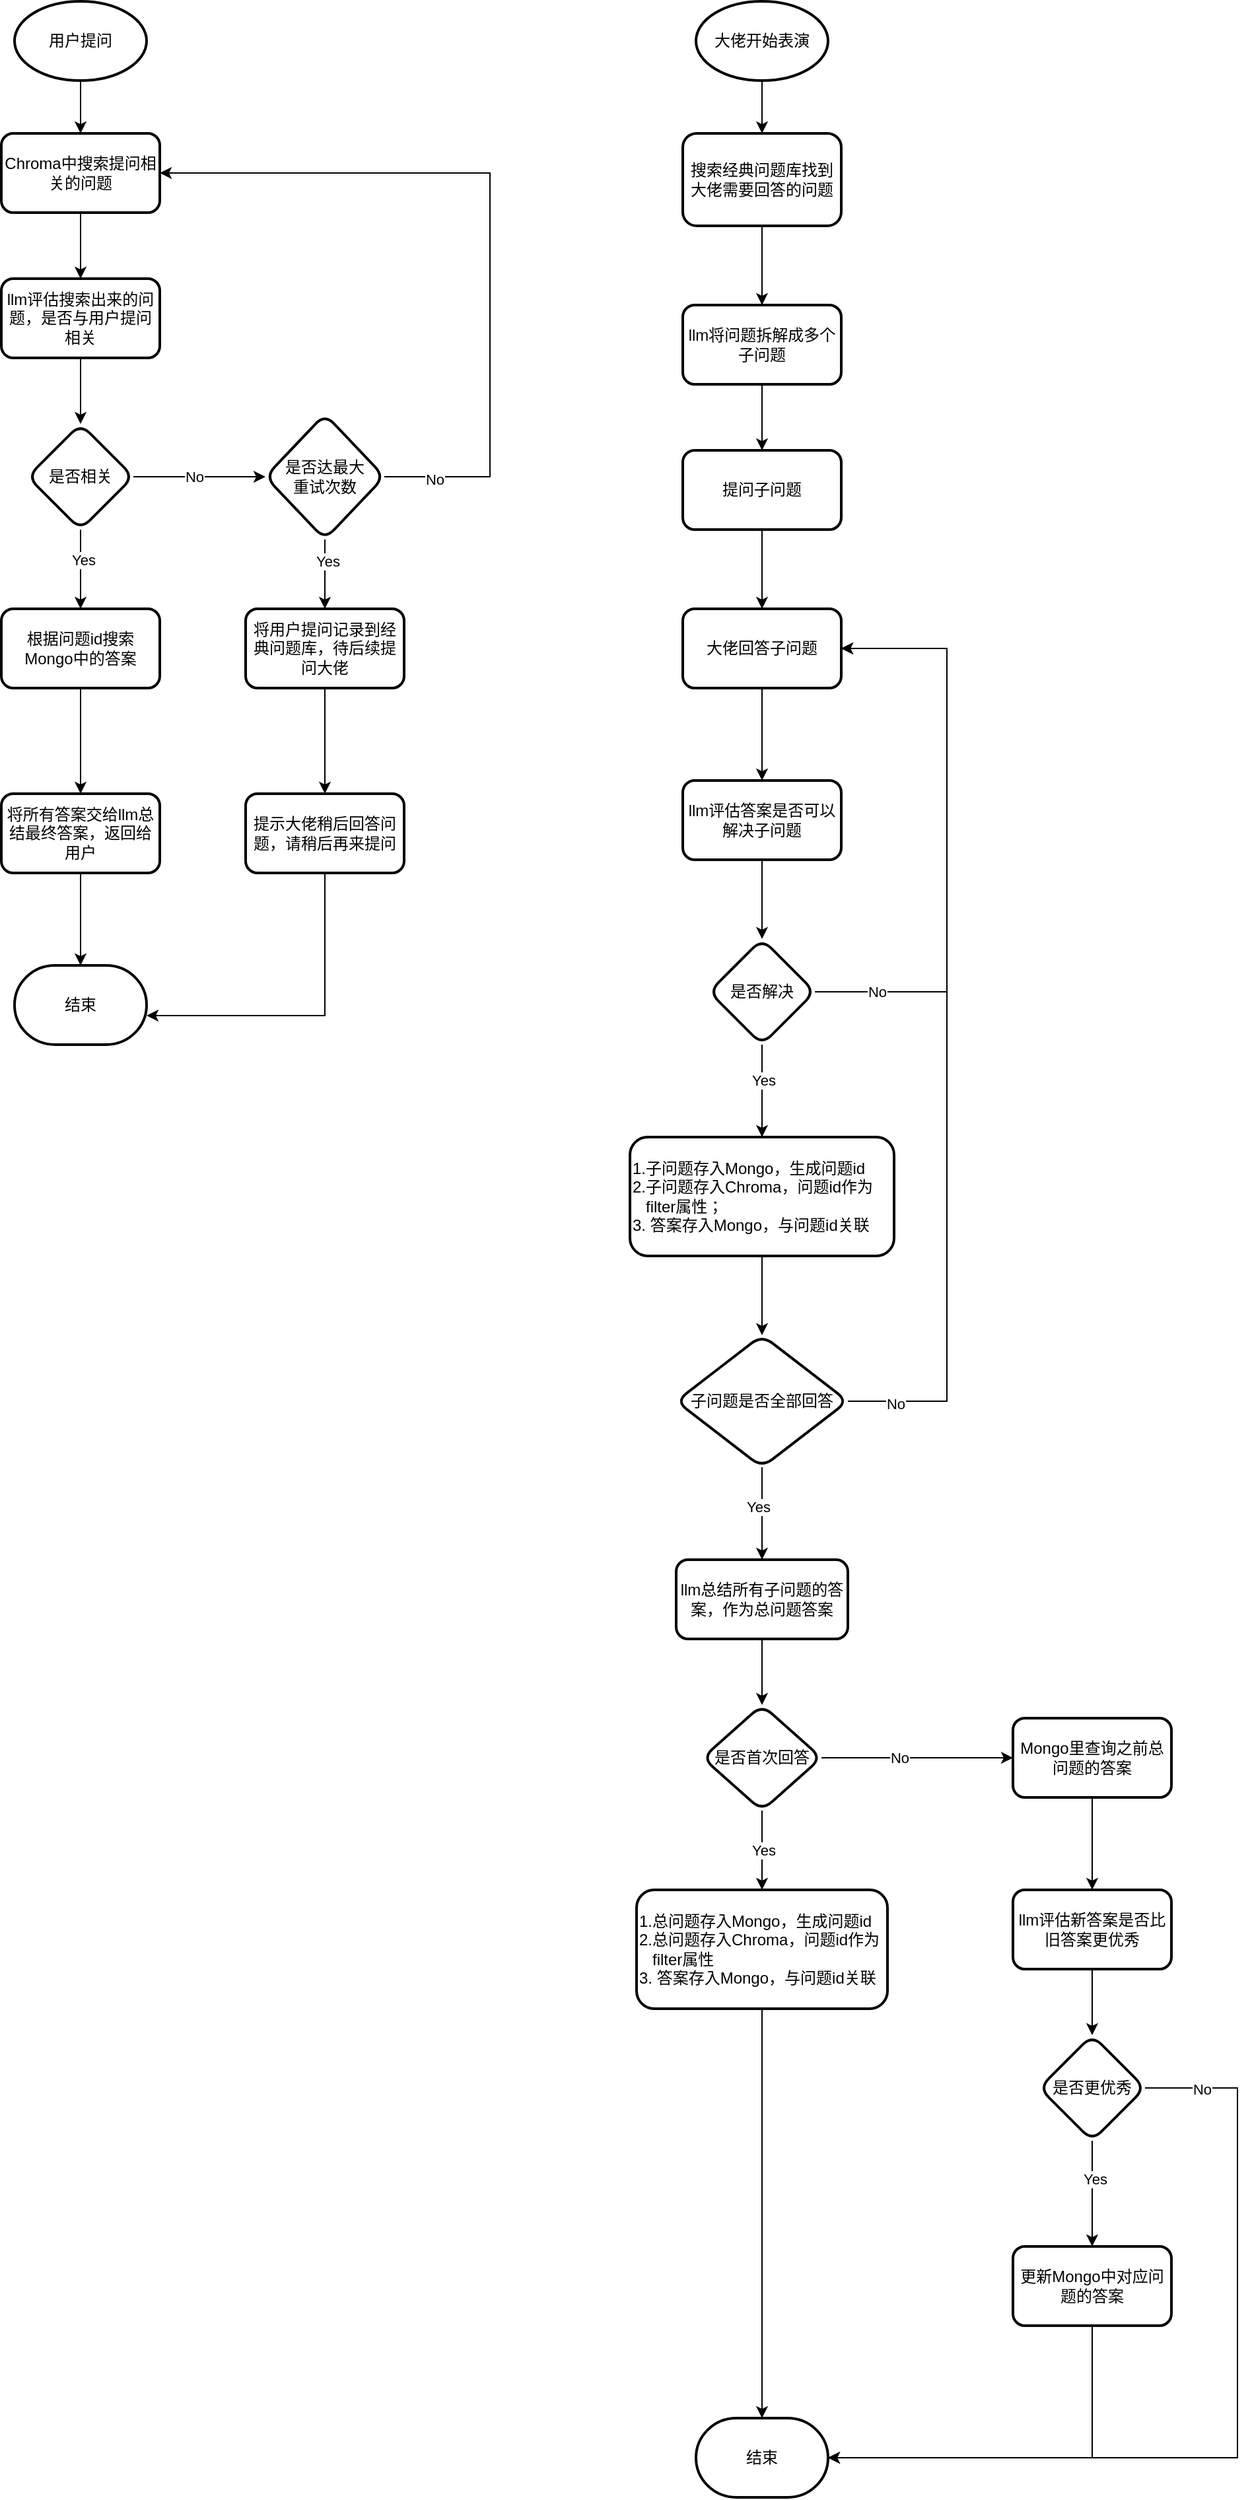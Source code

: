<mxfile version="24.4.4" type="github">
  <diagram id="C5RBs43oDa-KdzZeNtuy" name="Page-1">
    <mxGraphModel dx="1434" dy="761" grid="1" gridSize="10" guides="1" tooltips="1" connect="1" arrows="1" fold="1" page="1" pageScale="1" pageWidth="827" pageHeight="1169" math="0" shadow="0">
      <root>
        <mxCell id="WIyWlLk6GJQsqaUBKTNV-0" />
        <mxCell id="WIyWlLk6GJQsqaUBKTNV-1" parent="WIyWlLk6GJQsqaUBKTNV-0" />
        <mxCell id="z2VaklTYjahulCSY6gSa-35" value="" style="edgeStyle=orthogonalEdgeStyle;rounded=0;orthogonalLoop=1;jettySize=auto;html=1;" edge="1" parent="WIyWlLk6GJQsqaUBKTNV-1" source="z2VaklTYjahulCSY6gSa-2" target="z2VaklTYjahulCSY6gSa-34">
          <mxGeometry relative="1" as="geometry" />
        </mxCell>
        <mxCell id="z2VaklTYjahulCSY6gSa-2" value="用户提问" style="strokeWidth=2;html=1;shape=mxgraph.flowchart.start_1;whiteSpace=wrap;" vertex="1" parent="WIyWlLk6GJQsqaUBKTNV-1">
          <mxGeometry x="54" y="40" width="100" height="60" as="geometry" />
        </mxCell>
        <mxCell id="z2VaklTYjahulCSY6gSa-5" value="" style="edgeStyle=orthogonalEdgeStyle;rounded=0;orthogonalLoop=1;jettySize=auto;html=1;" edge="1" parent="WIyWlLk6GJQsqaUBKTNV-1" source="z2VaklTYjahulCSY6gSa-3" target="z2VaklTYjahulCSY6gSa-4">
          <mxGeometry relative="1" as="geometry" />
        </mxCell>
        <mxCell id="z2VaklTYjahulCSY6gSa-3" value="大佬开始表演" style="strokeWidth=2;html=1;shape=mxgraph.flowchart.start_1;whiteSpace=wrap;" vertex="1" parent="WIyWlLk6GJQsqaUBKTNV-1">
          <mxGeometry x="570" y="40" width="100" height="60" as="geometry" />
        </mxCell>
        <mxCell id="z2VaklTYjahulCSY6gSa-65" style="edgeStyle=orthogonalEdgeStyle;rounded=0;orthogonalLoop=1;jettySize=auto;html=1;exitX=0.5;exitY=1;exitDx=0;exitDy=0;entryX=0.5;entryY=0;entryDx=0;entryDy=0;" edge="1" parent="WIyWlLk6GJQsqaUBKTNV-1" source="z2VaklTYjahulCSY6gSa-4" target="z2VaklTYjahulCSY6gSa-6">
          <mxGeometry relative="1" as="geometry" />
        </mxCell>
        <mxCell id="z2VaklTYjahulCSY6gSa-4" value="搜索经典问题库找到大佬需要回答的问题" style="rounded=1;whiteSpace=wrap;html=1;strokeWidth=2;" vertex="1" parent="WIyWlLk6GJQsqaUBKTNV-1">
          <mxGeometry x="560" y="140" width="120" height="70" as="geometry" />
        </mxCell>
        <mxCell id="z2VaklTYjahulCSY6gSa-9" value="" style="edgeStyle=orthogonalEdgeStyle;rounded=0;orthogonalLoop=1;jettySize=auto;html=1;" edge="1" parent="WIyWlLk6GJQsqaUBKTNV-1" source="z2VaklTYjahulCSY6gSa-6" target="z2VaklTYjahulCSY6gSa-8">
          <mxGeometry relative="1" as="geometry" />
        </mxCell>
        <mxCell id="z2VaklTYjahulCSY6gSa-6" value="llm将问题拆解成多个子问题" style="whiteSpace=wrap;html=1;rounded=1;strokeWidth=2;" vertex="1" parent="WIyWlLk6GJQsqaUBKTNV-1">
          <mxGeometry x="560" y="270" width="120" height="60" as="geometry" />
        </mxCell>
        <mxCell id="z2VaklTYjahulCSY6gSa-11" value="" style="edgeStyle=orthogonalEdgeStyle;rounded=0;orthogonalLoop=1;jettySize=auto;html=1;" edge="1" parent="WIyWlLk6GJQsqaUBKTNV-1" source="z2VaklTYjahulCSY6gSa-8" target="z2VaklTYjahulCSY6gSa-10">
          <mxGeometry relative="1" as="geometry" />
        </mxCell>
        <mxCell id="z2VaklTYjahulCSY6gSa-8" value="提问子问题" style="whiteSpace=wrap;html=1;rounded=1;strokeWidth=2;" vertex="1" parent="WIyWlLk6GJQsqaUBKTNV-1">
          <mxGeometry x="560" y="380" width="120" height="60" as="geometry" />
        </mxCell>
        <mxCell id="z2VaklTYjahulCSY6gSa-13" value="" style="edgeStyle=orthogonalEdgeStyle;rounded=0;orthogonalLoop=1;jettySize=auto;html=1;" edge="1" parent="WIyWlLk6GJQsqaUBKTNV-1" source="z2VaklTYjahulCSY6gSa-10" target="z2VaklTYjahulCSY6gSa-12">
          <mxGeometry relative="1" as="geometry" />
        </mxCell>
        <mxCell id="z2VaklTYjahulCSY6gSa-10" value="大佬回答子问题" style="whiteSpace=wrap;html=1;rounded=1;strokeWidth=2;" vertex="1" parent="WIyWlLk6GJQsqaUBKTNV-1">
          <mxGeometry x="560" y="500" width="120" height="60" as="geometry" />
        </mxCell>
        <mxCell id="z2VaklTYjahulCSY6gSa-16" value="" style="edgeStyle=orthogonalEdgeStyle;rounded=0;orthogonalLoop=1;jettySize=auto;html=1;" edge="1" parent="WIyWlLk6GJQsqaUBKTNV-1" source="z2VaklTYjahulCSY6gSa-12" target="z2VaklTYjahulCSY6gSa-15">
          <mxGeometry relative="1" as="geometry" />
        </mxCell>
        <mxCell id="z2VaklTYjahulCSY6gSa-12" value="llm评估答案是否可以解决子问题" style="whiteSpace=wrap;html=1;rounded=1;strokeWidth=2;" vertex="1" parent="WIyWlLk6GJQsqaUBKTNV-1">
          <mxGeometry x="560" y="630" width="120" height="60" as="geometry" />
        </mxCell>
        <mxCell id="z2VaklTYjahulCSY6gSa-18" value="" style="edgeStyle=orthogonalEdgeStyle;rounded=0;orthogonalLoop=1;jettySize=auto;html=1;" edge="1" parent="WIyWlLk6GJQsqaUBKTNV-1" source="z2VaklTYjahulCSY6gSa-15" target="z2VaklTYjahulCSY6gSa-17">
          <mxGeometry relative="1" as="geometry" />
        </mxCell>
        <mxCell id="z2VaklTYjahulCSY6gSa-19" value="Yes" style="edgeLabel;html=1;align=center;verticalAlign=middle;resizable=0;points=[];" vertex="1" connectable="0" parent="z2VaklTYjahulCSY6gSa-18">
          <mxGeometry x="-0.244" y="1" relative="1" as="geometry">
            <mxPoint as="offset" />
          </mxGeometry>
        </mxCell>
        <mxCell id="z2VaklTYjahulCSY6gSa-21" value="" style="edgeStyle=orthogonalEdgeStyle;rounded=0;orthogonalLoop=1;jettySize=auto;html=1;entryX=1;entryY=0.5;entryDx=0;entryDy=0;" edge="1" parent="WIyWlLk6GJQsqaUBKTNV-1" source="z2VaklTYjahulCSY6gSa-15" target="z2VaklTYjahulCSY6gSa-10">
          <mxGeometry relative="1" as="geometry">
            <mxPoint x="747" y="910" as="targetPoint" />
            <Array as="points">
              <mxPoint x="760" y="790" />
              <mxPoint x="760" y="530" />
            </Array>
          </mxGeometry>
        </mxCell>
        <mxCell id="z2VaklTYjahulCSY6gSa-22" value="No" style="edgeLabel;html=1;align=center;verticalAlign=middle;resizable=0;points=[];" vertex="1" connectable="0" parent="z2VaklTYjahulCSY6gSa-21">
          <mxGeometry x="-0.667" y="-1" relative="1" as="geometry">
            <mxPoint x="-27" y="-1" as="offset" />
          </mxGeometry>
        </mxCell>
        <mxCell id="z2VaklTYjahulCSY6gSa-15" value="是否解决" style="rhombus;whiteSpace=wrap;html=1;rounded=1;strokeWidth=2;" vertex="1" parent="WIyWlLk6GJQsqaUBKTNV-1">
          <mxGeometry x="580" y="750" width="80" height="80" as="geometry" />
        </mxCell>
        <mxCell id="z2VaklTYjahulCSY6gSa-24" value="" style="edgeStyle=orthogonalEdgeStyle;rounded=0;orthogonalLoop=1;jettySize=auto;html=1;" edge="1" parent="WIyWlLk6GJQsqaUBKTNV-1" source="z2VaklTYjahulCSY6gSa-17" target="z2VaklTYjahulCSY6gSa-23">
          <mxGeometry relative="1" as="geometry" />
        </mxCell>
        <mxCell id="z2VaklTYjahulCSY6gSa-17" value="1.子问题存入Mongo，生成问题id&lt;div&gt;2.子问题存入Chroma，问题id作为&amp;nbsp; &amp;nbsp; &amp;nbsp; &amp;nbsp;filter属性；&lt;div&gt;3. 答案存入Mongo，与问题id关联&lt;/div&gt;&lt;/div&gt;" style="whiteSpace=wrap;html=1;rounded=1;strokeWidth=2;align=left;" vertex="1" parent="WIyWlLk6GJQsqaUBKTNV-1">
          <mxGeometry x="520" y="900" width="200" height="90" as="geometry" />
        </mxCell>
        <mxCell id="z2VaklTYjahulCSY6gSa-26" value="" style="edgeStyle=orthogonalEdgeStyle;rounded=0;orthogonalLoop=1;jettySize=auto;html=1;" edge="1" parent="WIyWlLk6GJQsqaUBKTNV-1" source="z2VaklTYjahulCSY6gSa-23" target="z2VaklTYjahulCSY6gSa-25">
          <mxGeometry relative="1" as="geometry" />
        </mxCell>
        <mxCell id="z2VaklTYjahulCSY6gSa-27" value="Yes" style="edgeLabel;html=1;align=center;verticalAlign=middle;resizable=0;points=[];" vertex="1" connectable="0" parent="z2VaklTYjahulCSY6gSa-26">
          <mxGeometry x="-0.16" y="-3" relative="1" as="geometry">
            <mxPoint as="offset" />
          </mxGeometry>
        </mxCell>
        <mxCell id="z2VaklTYjahulCSY6gSa-30" style="edgeStyle=orthogonalEdgeStyle;rounded=0;orthogonalLoop=1;jettySize=auto;html=1;exitX=1;exitY=0.5;exitDx=0;exitDy=0;entryX=1;entryY=0.5;entryDx=0;entryDy=0;" edge="1" parent="WIyWlLk6GJQsqaUBKTNV-1" source="z2VaklTYjahulCSY6gSa-23" target="z2VaklTYjahulCSY6gSa-10">
          <mxGeometry relative="1" as="geometry">
            <mxPoint x="810" y="750" as="targetPoint" />
            <Array as="points">
              <mxPoint x="760" y="1100" />
              <mxPoint x="760" y="530" />
            </Array>
          </mxGeometry>
        </mxCell>
        <mxCell id="z2VaklTYjahulCSY6gSa-31" value="No" style="edgeLabel;html=1;align=center;verticalAlign=middle;resizable=0;points=[];" vertex="1" connectable="0" parent="z2VaklTYjahulCSY6gSa-30">
          <mxGeometry x="-0.902" y="-2" relative="1" as="geometry">
            <mxPoint as="offset" />
          </mxGeometry>
        </mxCell>
        <mxCell id="z2VaklTYjahulCSY6gSa-23" value="子问题是否全部回答" style="rhombus;whiteSpace=wrap;html=1;align=center;rounded=1;strokeWidth=2;" vertex="1" parent="WIyWlLk6GJQsqaUBKTNV-1">
          <mxGeometry x="555" y="1050" width="130" height="100" as="geometry" />
        </mxCell>
        <mxCell id="z2VaklTYjahulCSY6gSa-66" style="edgeStyle=orthogonalEdgeStyle;rounded=0;orthogonalLoop=1;jettySize=auto;html=1;exitX=0.5;exitY=1;exitDx=0;exitDy=0;entryX=0.5;entryY=0;entryDx=0;entryDy=0;" edge="1" parent="WIyWlLk6GJQsqaUBKTNV-1" source="z2VaklTYjahulCSY6gSa-25" target="z2VaklTYjahulCSY6gSa-63">
          <mxGeometry relative="1" as="geometry" />
        </mxCell>
        <mxCell id="z2VaklTYjahulCSY6gSa-25" value="llm总结所有子问题的答案，作为总问题答案" style="whiteSpace=wrap;html=1;rounded=1;strokeWidth=2;" vertex="1" parent="WIyWlLk6GJQsqaUBKTNV-1">
          <mxGeometry x="555" y="1220" width="130" height="60" as="geometry" />
        </mxCell>
        <mxCell id="z2VaklTYjahulCSY6gSa-33" style="edgeStyle=orthogonalEdgeStyle;rounded=0;orthogonalLoop=1;jettySize=auto;html=1;exitX=0.5;exitY=1;exitDx=0;exitDy=0;" edge="1" parent="WIyWlLk6GJQsqaUBKTNV-1" source="z2VaklTYjahulCSY6gSa-28" target="z2VaklTYjahulCSY6gSa-32">
          <mxGeometry relative="1" as="geometry" />
        </mxCell>
        <mxCell id="z2VaklTYjahulCSY6gSa-28" value="1.总问题存入Mongo，生成问题id&lt;div&gt;2.总问题存入Chroma，问题id作为&amp;nbsp; &amp;nbsp; &amp;nbsp;filter属性&lt;/div&gt;&lt;div&gt;3. 答案存入Mongo，与问题id关联&lt;/div&gt;" style="whiteSpace=wrap;html=1;rounded=1;strokeWidth=2;align=left;" vertex="1" parent="WIyWlLk6GJQsqaUBKTNV-1">
          <mxGeometry x="525" y="1470" width="190" height="90" as="geometry" />
        </mxCell>
        <mxCell id="z2VaklTYjahulCSY6gSa-32" value="结束" style="strokeWidth=2;html=1;shape=mxgraph.flowchart.terminator;whiteSpace=wrap;" vertex="1" parent="WIyWlLk6GJQsqaUBKTNV-1">
          <mxGeometry x="570" y="1870" width="100" height="60" as="geometry" />
        </mxCell>
        <mxCell id="z2VaklTYjahulCSY6gSa-37" value="" style="edgeStyle=orthogonalEdgeStyle;rounded=0;orthogonalLoop=1;jettySize=auto;html=1;" edge="1" parent="WIyWlLk6GJQsqaUBKTNV-1" source="z2VaklTYjahulCSY6gSa-34" target="z2VaklTYjahulCSY6gSa-36">
          <mxGeometry relative="1" as="geometry" />
        </mxCell>
        <mxCell id="z2VaklTYjahulCSY6gSa-34" value="Chroma中搜索提问相关的问题" style="rounded=1;whiteSpace=wrap;html=1;strokeWidth=2;" vertex="1" parent="WIyWlLk6GJQsqaUBKTNV-1">
          <mxGeometry x="44" y="140" width="120" height="60" as="geometry" />
        </mxCell>
        <mxCell id="z2VaklTYjahulCSY6gSa-39" value="" style="edgeStyle=orthogonalEdgeStyle;rounded=0;orthogonalLoop=1;jettySize=auto;html=1;" edge="1" parent="WIyWlLk6GJQsqaUBKTNV-1" source="z2VaklTYjahulCSY6gSa-36" target="z2VaklTYjahulCSY6gSa-38">
          <mxGeometry relative="1" as="geometry" />
        </mxCell>
        <mxCell id="z2VaklTYjahulCSY6gSa-36" value="llm评估搜索出来的问题，是否与用户提问相关" style="rounded=1;whiteSpace=wrap;html=1;strokeWidth=2;" vertex="1" parent="WIyWlLk6GJQsqaUBKTNV-1">
          <mxGeometry x="44" y="250" width="120" height="60" as="geometry" />
        </mxCell>
        <mxCell id="z2VaklTYjahulCSY6gSa-43" value="" style="edgeStyle=orthogonalEdgeStyle;rounded=0;orthogonalLoop=1;jettySize=auto;html=1;" edge="1" parent="WIyWlLk6GJQsqaUBKTNV-1" source="z2VaklTYjahulCSY6gSa-38" target="z2VaklTYjahulCSY6gSa-42">
          <mxGeometry relative="1" as="geometry" />
        </mxCell>
        <mxCell id="z2VaklTYjahulCSY6gSa-44" value="Yes" style="edgeLabel;html=1;align=center;verticalAlign=middle;resizable=0;points=[];" vertex="1" connectable="0" parent="z2VaklTYjahulCSY6gSa-43">
          <mxGeometry x="-0.233" y="2" relative="1" as="geometry">
            <mxPoint as="offset" />
          </mxGeometry>
        </mxCell>
        <mxCell id="z2VaklTYjahulCSY6gSa-46" value="" style="edgeStyle=orthogonalEdgeStyle;rounded=0;orthogonalLoop=1;jettySize=auto;html=1;" edge="1" parent="WIyWlLk6GJQsqaUBKTNV-1" source="z2VaklTYjahulCSY6gSa-38" target="z2VaklTYjahulCSY6gSa-45">
          <mxGeometry relative="1" as="geometry" />
        </mxCell>
        <mxCell id="z2VaklTYjahulCSY6gSa-47" value="No" style="edgeLabel;html=1;align=center;verticalAlign=middle;resizable=0;points=[];" vertex="1" connectable="0" parent="z2VaklTYjahulCSY6gSa-46">
          <mxGeometry x="-0.08" y="-5" relative="1" as="geometry">
            <mxPoint y="-5" as="offset" />
          </mxGeometry>
        </mxCell>
        <mxCell id="z2VaklTYjahulCSY6gSa-38" value="是否相关" style="rhombus;whiteSpace=wrap;html=1;rounded=1;strokeWidth=2;" vertex="1" parent="WIyWlLk6GJQsqaUBKTNV-1">
          <mxGeometry x="64" y="360" width="80" height="80" as="geometry" />
        </mxCell>
        <mxCell id="z2VaklTYjahulCSY6gSa-51" value="" style="edgeStyle=orthogonalEdgeStyle;rounded=0;orthogonalLoop=1;jettySize=auto;html=1;" edge="1" parent="WIyWlLk6GJQsqaUBKTNV-1" source="z2VaklTYjahulCSY6gSa-42" target="z2VaklTYjahulCSY6gSa-50">
          <mxGeometry relative="1" as="geometry" />
        </mxCell>
        <mxCell id="z2VaklTYjahulCSY6gSa-42" value="根据问题id搜索Mongo中的答案" style="whiteSpace=wrap;html=1;rounded=1;strokeWidth=2;" vertex="1" parent="WIyWlLk6GJQsqaUBKTNV-1">
          <mxGeometry x="44" y="500" width="120" height="60" as="geometry" />
        </mxCell>
        <mxCell id="z2VaklTYjahulCSY6gSa-48" style="edgeStyle=orthogonalEdgeStyle;rounded=0;orthogonalLoop=1;jettySize=auto;html=1;exitX=1;exitY=0.5;exitDx=0;exitDy=0;entryX=1;entryY=0.5;entryDx=0;entryDy=0;" edge="1" parent="WIyWlLk6GJQsqaUBKTNV-1" source="z2VaklTYjahulCSY6gSa-45" target="z2VaklTYjahulCSY6gSa-34">
          <mxGeometry relative="1" as="geometry">
            <Array as="points">
              <mxPoint x="414" y="400" />
              <mxPoint x="414" y="170" />
            </Array>
          </mxGeometry>
        </mxCell>
        <mxCell id="z2VaklTYjahulCSY6gSa-49" value="No" style="edgeLabel;html=1;align=center;verticalAlign=middle;resizable=0;points=[];" vertex="1" connectable="0" parent="z2VaklTYjahulCSY6gSa-48">
          <mxGeometry x="-0.864" y="-2" relative="1" as="geometry">
            <mxPoint as="offset" />
          </mxGeometry>
        </mxCell>
        <mxCell id="z2VaklTYjahulCSY6gSa-55" value="" style="edgeStyle=orthogonalEdgeStyle;rounded=0;orthogonalLoop=1;jettySize=auto;html=1;" edge="1" parent="WIyWlLk6GJQsqaUBKTNV-1" source="z2VaklTYjahulCSY6gSa-45" target="z2VaklTYjahulCSY6gSa-54">
          <mxGeometry relative="1" as="geometry" />
        </mxCell>
        <mxCell id="z2VaklTYjahulCSY6gSa-56" value="Yes" style="edgeLabel;html=1;align=center;verticalAlign=middle;resizable=0;points=[];" vertex="1" connectable="0" parent="z2VaklTYjahulCSY6gSa-55">
          <mxGeometry x="-0.436" y="2" relative="1" as="geometry">
            <mxPoint y="1" as="offset" />
          </mxGeometry>
        </mxCell>
        <mxCell id="z2VaklTYjahulCSY6gSa-45" value="是否达最大&lt;div&gt;重试次数&lt;/div&gt;" style="rhombus;whiteSpace=wrap;html=1;rounded=1;strokeWidth=2;" vertex="1" parent="WIyWlLk6GJQsqaUBKTNV-1">
          <mxGeometry x="244" y="352.5" width="90" height="95" as="geometry" />
        </mxCell>
        <mxCell id="z2VaklTYjahulCSY6gSa-50" value="将所有答案交给llm总结最终答案，返回给用户" style="rounded=1;whiteSpace=wrap;html=1;strokeWidth=2;" vertex="1" parent="WIyWlLk6GJQsqaUBKTNV-1">
          <mxGeometry x="44" y="640" width="120" height="60" as="geometry" />
        </mxCell>
        <mxCell id="z2VaklTYjahulCSY6gSa-52" value="结束" style="strokeWidth=2;html=1;shape=mxgraph.flowchart.terminator;whiteSpace=wrap;" vertex="1" parent="WIyWlLk6GJQsqaUBKTNV-1">
          <mxGeometry x="54" y="770" width="100" height="60" as="geometry" />
        </mxCell>
        <mxCell id="z2VaklTYjahulCSY6gSa-53" style="edgeStyle=orthogonalEdgeStyle;rounded=0;orthogonalLoop=1;jettySize=auto;html=1;exitX=0.5;exitY=1;exitDx=0;exitDy=0;entryX=0.5;entryY=0;entryDx=0;entryDy=0;entryPerimeter=0;" edge="1" parent="WIyWlLk6GJQsqaUBKTNV-1" source="z2VaklTYjahulCSY6gSa-50" target="z2VaklTYjahulCSY6gSa-52">
          <mxGeometry relative="1" as="geometry" />
        </mxCell>
        <mxCell id="z2VaklTYjahulCSY6gSa-58" value="" style="edgeStyle=orthogonalEdgeStyle;rounded=0;orthogonalLoop=1;jettySize=auto;html=1;" edge="1" parent="WIyWlLk6GJQsqaUBKTNV-1" source="z2VaklTYjahulCSY6gSa-54" target="z2VaklTYjahulCSY6gSa-57">
          <mxGeometry relative="1" as="geometry" />
        </mxCell>
        <mxCell id="z2VaklTYjahulCSY6gSa-54" value="将用户提问记录到经典问题库，待后续提问大佬" style="rounded=1;whiteSpace=wrap;html=1;strokeWidth=2;" vertex="1" parent="WIyWlLk6GJQsqaUBKTNV-1">
          <mxGeometry x="229" y="500" width="120" height="60" as="geometry" />
        </mxCell>
        <mxCell id="z2VaklTYjahulCSY6gSa-57" value="提示大佬稍后回答问题，请稍后再来提问" style="whiteSpace=wrap;html=1;rounded=1;strokeWidth=2;" vertex="1" parent="WIyWlLk6GJQsqaUBKTNV-1">
          <mxGeometry x="229" y="640" width="120" height="60" as="geometry" />
        </mxCell>
        <mxCell id="z2VaklTYjahulCSY6gSa-59" style="edgeStyle=orthogonalEdgeStyle;rounded=0;orthogonalLoop=1;jettySize=auto;html=1;exitX=0.5;exitY=1;exitDx=0;exitDy=0;entryX=1;entryY=0.633;entryDx=0;entryDy=0;entryPerimeter=0;" edge="1" parent="WIyWlLk6GJQsqaUBKTNV-1" source="z2VaklTYjahulCSY6gSa-57" target="z2VaklTYjahulCSY6gSa-52">
          <mxGeometry relative="1" as="geometry" />
        </mxCell>
        <mxCell id="z2VaklTYjahulCSY6gSa-67" style="edgeStyle=orthogonalEdgeStyle;rounded=0;orthogonalLoop=1;jettySize=auto;html=1;exitX=0.5;exitY=1;exitDx=0;exitDy=0;entryX=0.5;entryY=0;entryDx=0;entryDy=0;" edge="1" parent="WIyWlLk6GJQsqaUBKTNV-1" source="z2VaklTYjahulCSY6gSa-63" target="z2VaklTYjahulCSY6gSa-28">
          <mxGeometry relative="1" as="geometry" />
        </mxCell>
        <mxCell id="z2VaklTYjahulCSY6gSa-68" value="Yes" style="edgeLabel;html=1;align=center;verticalAlign=middle;resizable=0;points=[];" vertex="1" connectable="0" parent="z2VaklTYjahulCSY6gSa-67">
          <mxGeometry y="1" relative="1" as="geometry">
            <mxPoint as="offset" />
          </mxGeometry>
        </mxCell>
        <mxCell id="z2VaklTYjahulCSY6gSa-70" value="" style="edgeStyle=orthogonalEdgeStyle;rounded=0;orthogonalLoop=1;jettySize=auto;html=1;" edge="1" parent="WIyWlLk6GJQsqaUBKTNV-1" source="z2VaklTYjahulCSY6gSa-63" target="z2VaklTYjahulCSY6gSa-69">
          <mxGeometry relative="1" as="geometry" />
        </mxCell>
        <mxCell id="z2VaklTYjahulCSY6gSa-71" value="No" style="edgeLabel;html=1;align=center;verticalAlign=middle;resizable=0;points=[];" vertex="1" connectable="0" parent="z2VaklTYjahulCSY6gSa-70">
          <mxGeometry x="-0.186" relative="1" as="geometry">
            <mxPoint as="offset" />
          </mxGeometry>
        </mxCell>
        <mxCell id="z2VaklTYjahulCSY6gSa-63" value="是否首次回答" style="rhombus;whiteSpace=wrap;html=1;rounded=1;strokeWidth=2;" vertex="1" parent="WIyWlLk6GJQsqaUBKTNV-1">
          <mxGeometry x="575" y="1330" width="90" height="80" as="geometry" />
        </mxCell>
        <mxCell id="z2VaklTYjahulCSY6gSa-73" value="" style="edgeStyle=orthogonalEdgeStyle;rounded=0;orthogonalLoop=1;jettySize=auto;html=1;" edge="1" parent="WIyWlLk6GJQsqaUBKTNV-1" source="z2VaklTYjahulCSY6gSa-69" target="z2VaklTYjahulCSY6gSa-72">
          <mxGeometry relative="1" as="geometry" />
        </mxCell>
        <mxCell id="z2VaklTYjahulCSY6gSa-69" value="Mongo里查询之前总问题的答案" style="whiteSpace=wrap;html=1;rounded=1;strokeWidth=2;" vertex="1" parent="WIyWlLk6GJQsqaUBKTNV-1">
          <mxGeometry x="810" y="1340" width="120" height="60" as="geometry" />
        </mxCell>
        <mxCell id="z2VaklTYjahulCSY6gSa-75" value="" style="edgeStyle=orthogonalEdgeStyle;rounded=0;orthogonalLoop=1;jettySize=auto;html=1;" edge="1" parent="WIyWlLk6GJQsqaUBKTNV-1" source="z2VaklTYjahulCSY6gSa-72" target="z2VaklTYjahulCSY6gSa-74">
          <mxGeometry relative="1" as="geometry" />
        </mxCell>
        <mxCell id="z2VaklTYjahulCSY6gSa-72" value="llm评估新答案是否比旧答案更优秀" style="whiteSpace=wrap;html=1;rounded=1;strokeWidth=2;" vertex="1" parent="WIyWlLk6GJQsqaUBKTNV-1">
          <mxGeometry x="810" y="1470" width="120" height="60" as="geometry" />
        </mxCell>
        <mxCell id="z2VaklTYjahulCSY6gSa-77" value="" style="edgeStyle=orthogonalEdgeStyle;rounded=0;orthogonalLoop=1;jettySize=auto;html=1;" edge="1" parent="WIyWlLk6GJQsqaUBKTNV-1" source="z2VaklTYjahulCSY6gSa-74" target="z2VaklTYjahulCSY6gSa-76">
          <mxGeometry relative="1" as="geometry" />
        </mxCell>
        <mxCell id="z2VaklTYjahulCSY6gSa-78" value="Yes" style="edgeLabel;html=1;align=center;verticalAlign=middle;resizable=0;points=[];" vertex="1" connectable="0" parent="z2VaklTYjahulCSY6gSa-77">
          <mxGeometry x="-0.28" y="2" relative="1" as="geometry">
            <mxPoint as="offset" />
          </mxGeometry>
        </mxCell>
        <mxCell id="z2VaklTYjahulCSY6gSa-74" value="是否更优秀" style="rhombus;whiteSpace=wrap;html=1;rounded=1;strokeWidth=2;" vertex="1" parent="WIyWlLk6GJQsqaUBKTNV-1">
          <mxGeometry x="830" y="1580" width="80" height="80" as="geometry" />
        </mxCell>
        <mxCell id="z2VaklTYjahulCSY6gSa-76" value="更新Mongo中对应问题的答案" style="rounded=1;whiteSpace=wrap;html=1;strokeWidth=2;" vertex="1" parent="WIyWlLk6GJQsqaUBKTNV-1">
          <mxGeometry x="810" y="1740" width="120" height="60" as="geometry" />
        </mxCell>
        <mxCell id="z2VaklTYjahulCSY6gSa-79" style="edgeStyle=orthogonalEdgeStyle;rounded=0;orthogonalLoop=1;jettySize=auto;html=1;exitX=0.5;exitY=1;exitDx=0;exitDy=0;entryX=1;entryY=0.5;entryDx=0;entryDy=0;entryPerimeter=0;" edge="1" parent="WIyWlLk6GJQsqaUBKTNV-1" source="z2VaklTYjahulCSY6gSa-76" target="z2VaklTYjahulCSY6gSa-32">
          <mxGeometry relative="1" as="geometry" />
        </mxCell>
        <mxCell id="z2VaklTYjahulCSY6gSa-80" style="edgeStyle=orthogonalEdgeStyle;rounded=0;orthogonalLoop=1;jettySize=auto;html=1;exitX=1;exitY=0.5;exitDx=0;exitDy=0;entryX=1;entryY=0.5;entryDx=0;entryDy=0;entryPerimeter=0;" edge="1" parent="WIyWlLk6GJQsqaUBKTNV-1" source="z2VaklTYjahulCSY6gSa-74" target="z2VaklTYjahulCSY6gSa-32">
          <mxGeometry relative="1" as="geometry">
            <Array as="points">
              <mxPoint x="980" y="1620" />
              <mxPoint x="980" y="1900" />
            </Array>
          </mxGeometry>
        </mxCell>
        <mxCell id="z2VaklTYjahulCSY6gSa-81" value="No" style="edgeLabel;html=1;align=center;verticalAlign=middle;resizable=0;points=[];" vertex="1" connectable="0" parent="z2VaklTYjahulCSY6gSa-80">
          <mxGeometry x="-0.87" y="-1" relative="1" as="geometry">
            <mxPoint as="offset" />
          </mxGeometry>
        </mxCell>
      </root>
    </mxGraphModel>
  </diagram>
</mxfile>
